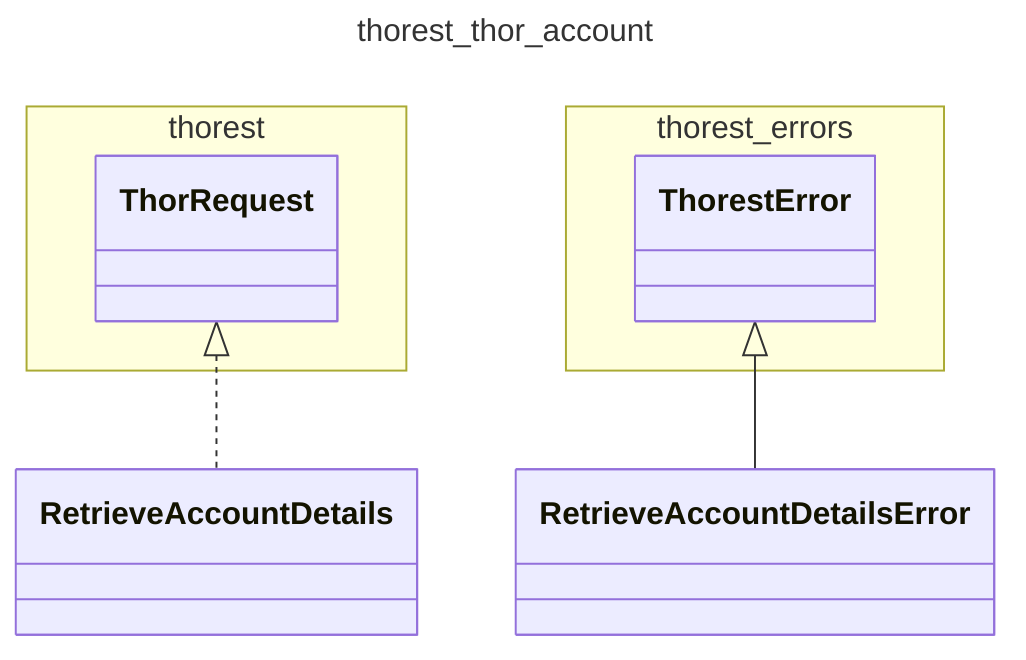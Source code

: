 ---
title: thorest_thor_account
---
classDiagram
    namespace thorest {
        class ThorRequest
    }
    namespace thorest_errors {
        class ThorestError
    }
    class RetrieveAccountDetails {
    }
    class RetrieveAccountDetailsError {
    }
    ThorRequest <|.. RetrieveAccountDetails
    ThorestError <|-- RetrieveAccountDetailsError
